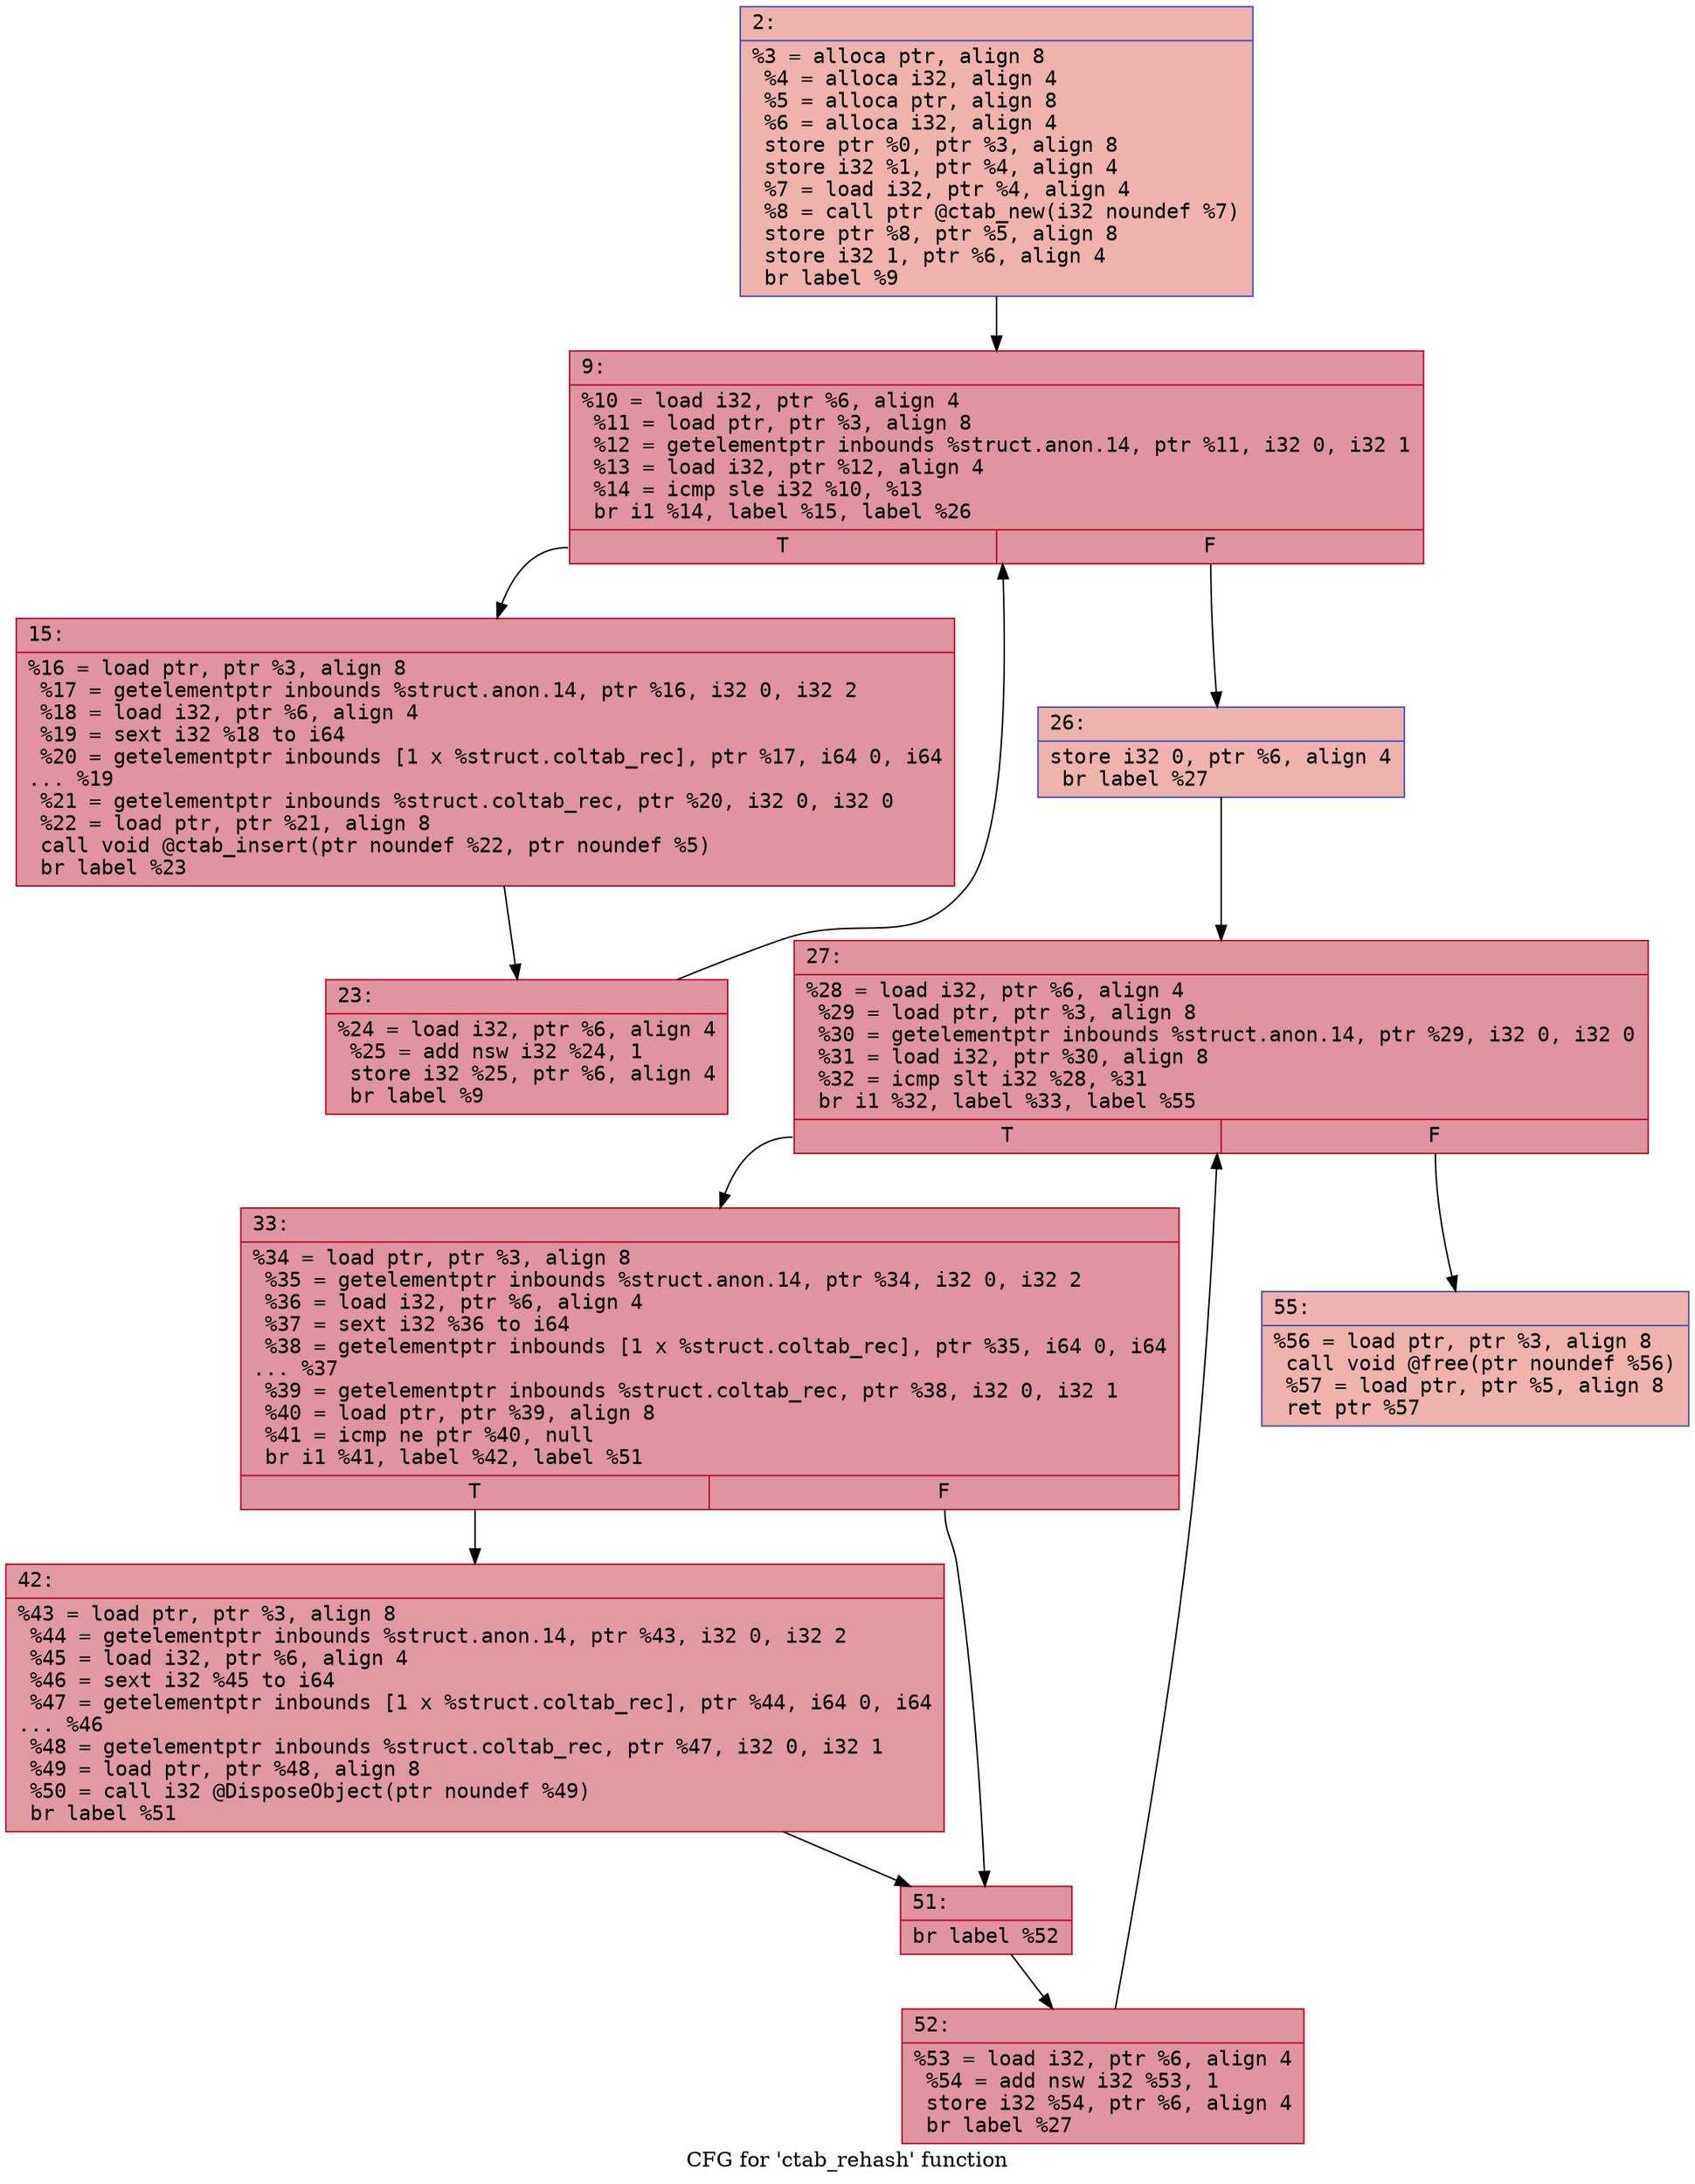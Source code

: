 digraph "CFG for 'ctab_rehash' function" {
	label="CFG for 'ctab_rehash' function";

	Node0x6000006cf4d0 [shape=record,color="#3d50c3ff", style=filled, fillcolor="#d6524470" fontname="Courier",label="{2:\l|  %3 = alloca ptr, align 8\l  %4 = alloca i32, align 4\l  %5 = alloca ptr, align 8\l  %6 = alloca i32, align 4\l  store ptr %0, ptr %3, align 8\l  store i32 %1, ptr %4, align 4\l  %7 = load i32, ptr %4, align 4\l  %8 = call ptr @ctab_new(i32 noundef %7)\l  store ptr %8, ptr %5, align 8\l  store i32 1, ptr %6, align 4\l  br label %9\l}"];
	Node0x6000006cf4d0 -> Node0x6000006cf520[tooltip="2 -> 9\nProbability 100.00%" ];
	Node0x6000006cf520 [shape=record,color="#b70d28ff", style=filled, fillcolor="#b70d2870" fontname="Courier",label="{9:\l|  %10 = load i32, ptr %6, align 4\l  %11 = load ptr, ptr %3, align 8\l  %12 = getelementptr inbounds %struct.anon.14, ptr %11, i32 0, i32 1\l  %13 = load i32, ptr %12, align 4\l  %14 = icmp sle i32 %10, %13\l  br i1 %14, label %15, label %26\l|{<s0>T|<s1>F}}"];
	Node0x6000006cf520:s0 -> Node0x6000006cf570[tooltip="9 -> 15\nProbability 96.88%" ];
	Node0x6000006cf520:s1 -> Node0x6000006cf610[tooltip="9 -> 26\nProbability 3.12%" ];
	Node0x6000006cf570 [shape=record,color="#b70d28ff", style=filled, fillcolor="#b70d2870" fontname="Courier",label="{15:\l|  %16 = load ptr, ptr %3, align 8\l  %17 = getelementptr inbounds %struct.anon.14, ptr %16, i32 0, i32 2\l  %18 = load i32, ptr %6, align 4\l  %19 = sext i32 %18 to i64\l  %20 = getelementptr inbounds [1 x %struct.coltab_rec], ptr %17, i64 0, i64\l... %19\l  %21 = getelementptr inbounds %struct.coltab_rec, ptr %20, i32 0, i32 0\l  %22 = load ptr, ptr %21, align 8\l  call void @ctab_insert(ptr noundef %22, ptr noundef %5)\l  br label %23\l}"];
	Node0x6000006cf570 -> Node0x6000006cf5c0[tooltip="15 -> 23\nProbability 100.00%" ];
	Node0x6000006cf5c0 [shape=record,color="#b70d28ff", style=filled, fillcolor="#b70d2870" fontname="Courier",label="{23:\l|  %24 = load i32, ptr %6, align 4\l  %25 = add nsw i32 %24, 1\l  store i32 %25, ptr %6, align 4\l  br label %9\l}"];
	Node0x6000006cf5c0 -> Node0x6000006cf520[tooltip="23 -> 9\nProbability 100.00%" ];
	Node0x6000006cf610 [shape=record,color="#3d50c3ff", style=filled, fillcolor="#d6524470" fontname="Courier",label="{26:\l|  store i32 0, ptr %6, align 4\l  br label %27\l}"];
	Node0x6000006cf610 -> Node0x6000006cf660[tooltip="26 -> 27\nProbability 100.00%" ];
	Node0x6000006cf660 [shape=record,color="#b70d28ff", style=filled, fillcolor="#b70d2870" fontname="Courier",label="{27:\l|  %28 = load i32, ptr %6, align 4\l  %29 = load ptr, ptr %3, align 8\l  %30 = getelementptr inbounds %struct.anon.14, ptr %29, i32 0, i32 0\l  %31 = load i32, ptr %30, align 8\l  %32 = icmp slt i32 %28, %31\l  br i1 %32, label %33, label %55\l|{<s0>T|<s1>F}}"];
	Node0x6000006cf660:s0 -> Node0x6000006cf6b0[tooltip="27 -> 33\nProbability 96.88%" ];
	Node0x6000006cf660:s1 -> Node0x6000006cf7f0[tooltip="27 -> 55\nProbability 3.12%" ];
	Node0x6000006cf6b0 [shape=record,color="#b70d28ff", style=filled, fillcolor="#b70d2870" fontname="Courier",label="{33:\l|  %34 = load ptr, ptr %3, align 8\l  %35 = getelementptr inbounds %struct.anon.14, ptr %34, i32 0, i32 2\l  %36 = load i32, ptr %6, align 4\l  %37 = sext i32 %36 to i64\l  %38 = getelementptr inbounds [1 x %struct.coltab_rec], ptr %35, i64 0, i64\l... %37\l  %39 = getelementptr inbounds %struct.coltab_rec, ptr %38, i32 0, i32 1\l  %40 = load ptr, ptr %39, align 8\l  %41 = icmp ne ptr %40, null\l  br i1 %41, label %42, label %51\l|{<s0>T|<s1>F}}"];
	Node0x6000006cf6b0:s0 -> Node0x6000006cf700[tooltip="33 -> 42\nProbability 62.50%" ];
	Node0x6000006cf6b0:s1 -> Node0x6000006cf750[tooltip="33 -> 51\nProbability 37.50%" ];
	Node0x6000006cf700 [shape=record,color="#b70d28ff", style=filled, fillcolor="#bb1b2c70" fontname="Courier",label="{42:\l|  %43 = load ptr, ptr %3, align 8\l  %44 = getelementptr inbounds %struct.anon.14, ptr %43, i32 0, i32 2\l  %45 = load i32, ptr %6, align 4\l  %46 = sext i32 %45 to i64\l  %47 = getelementptr inbounds [1 x %struct.coltab_rec], ptr %44, i64 0, i64\l... %46\l  %48 = getelementptr inbounds %struct.coltab_rec, ptr %47, i32 0, i32 1\l  %49 = load ptr, ptr %48, align 8\l  %50 = call i32 @DisposeObject(ptr noundef %49)\l  br label %51\l}"];
	Node0x6000006cf700 -> Node0x6000006cf750[tooltip="42 -> 51\nProbability 100.00%" ];
	Node0x6000006cf750 [shape=record,color="#b70d28ff", style=filled, fillcolor="#b70d2870" fontname="Courier",label="{51:\l|  br label %52\l}"];
	Node0x6000006cf750 -> Node0x6000006cf7a0[tooltip="51 -> 52\nProbability 100.00%" ];
	Node0x6000006cf7a0 [shape=record,color="#b70d28ff", style=filled, fillcolor="#b70d2870" fontname="Courier",label="{52:\l|  %53 = load i32, ptr %6, align 4\l  %54 = add nsw i32 %53, 1\l  store i32 %54, ptr %6, align 4\l  br label %27\l}"];
	Node0x6000006cf7a0 -> Node0x6000006cf660[tooltip="52 -> 27\nProbability 100.00%" ];
	Node0x6000006cf7f0 [shape=record,color="#3d50c3ff", style=filled, fillcolor="#d6524470" fontname="Courier",label="{55:\l|  %56 = load ptr, ptr %3, align 8\l  call void @free(ptr noundef %56)\l  %57 = load ptr, ptr %5, align 8\l  ret ptr %57\l}"];
}
